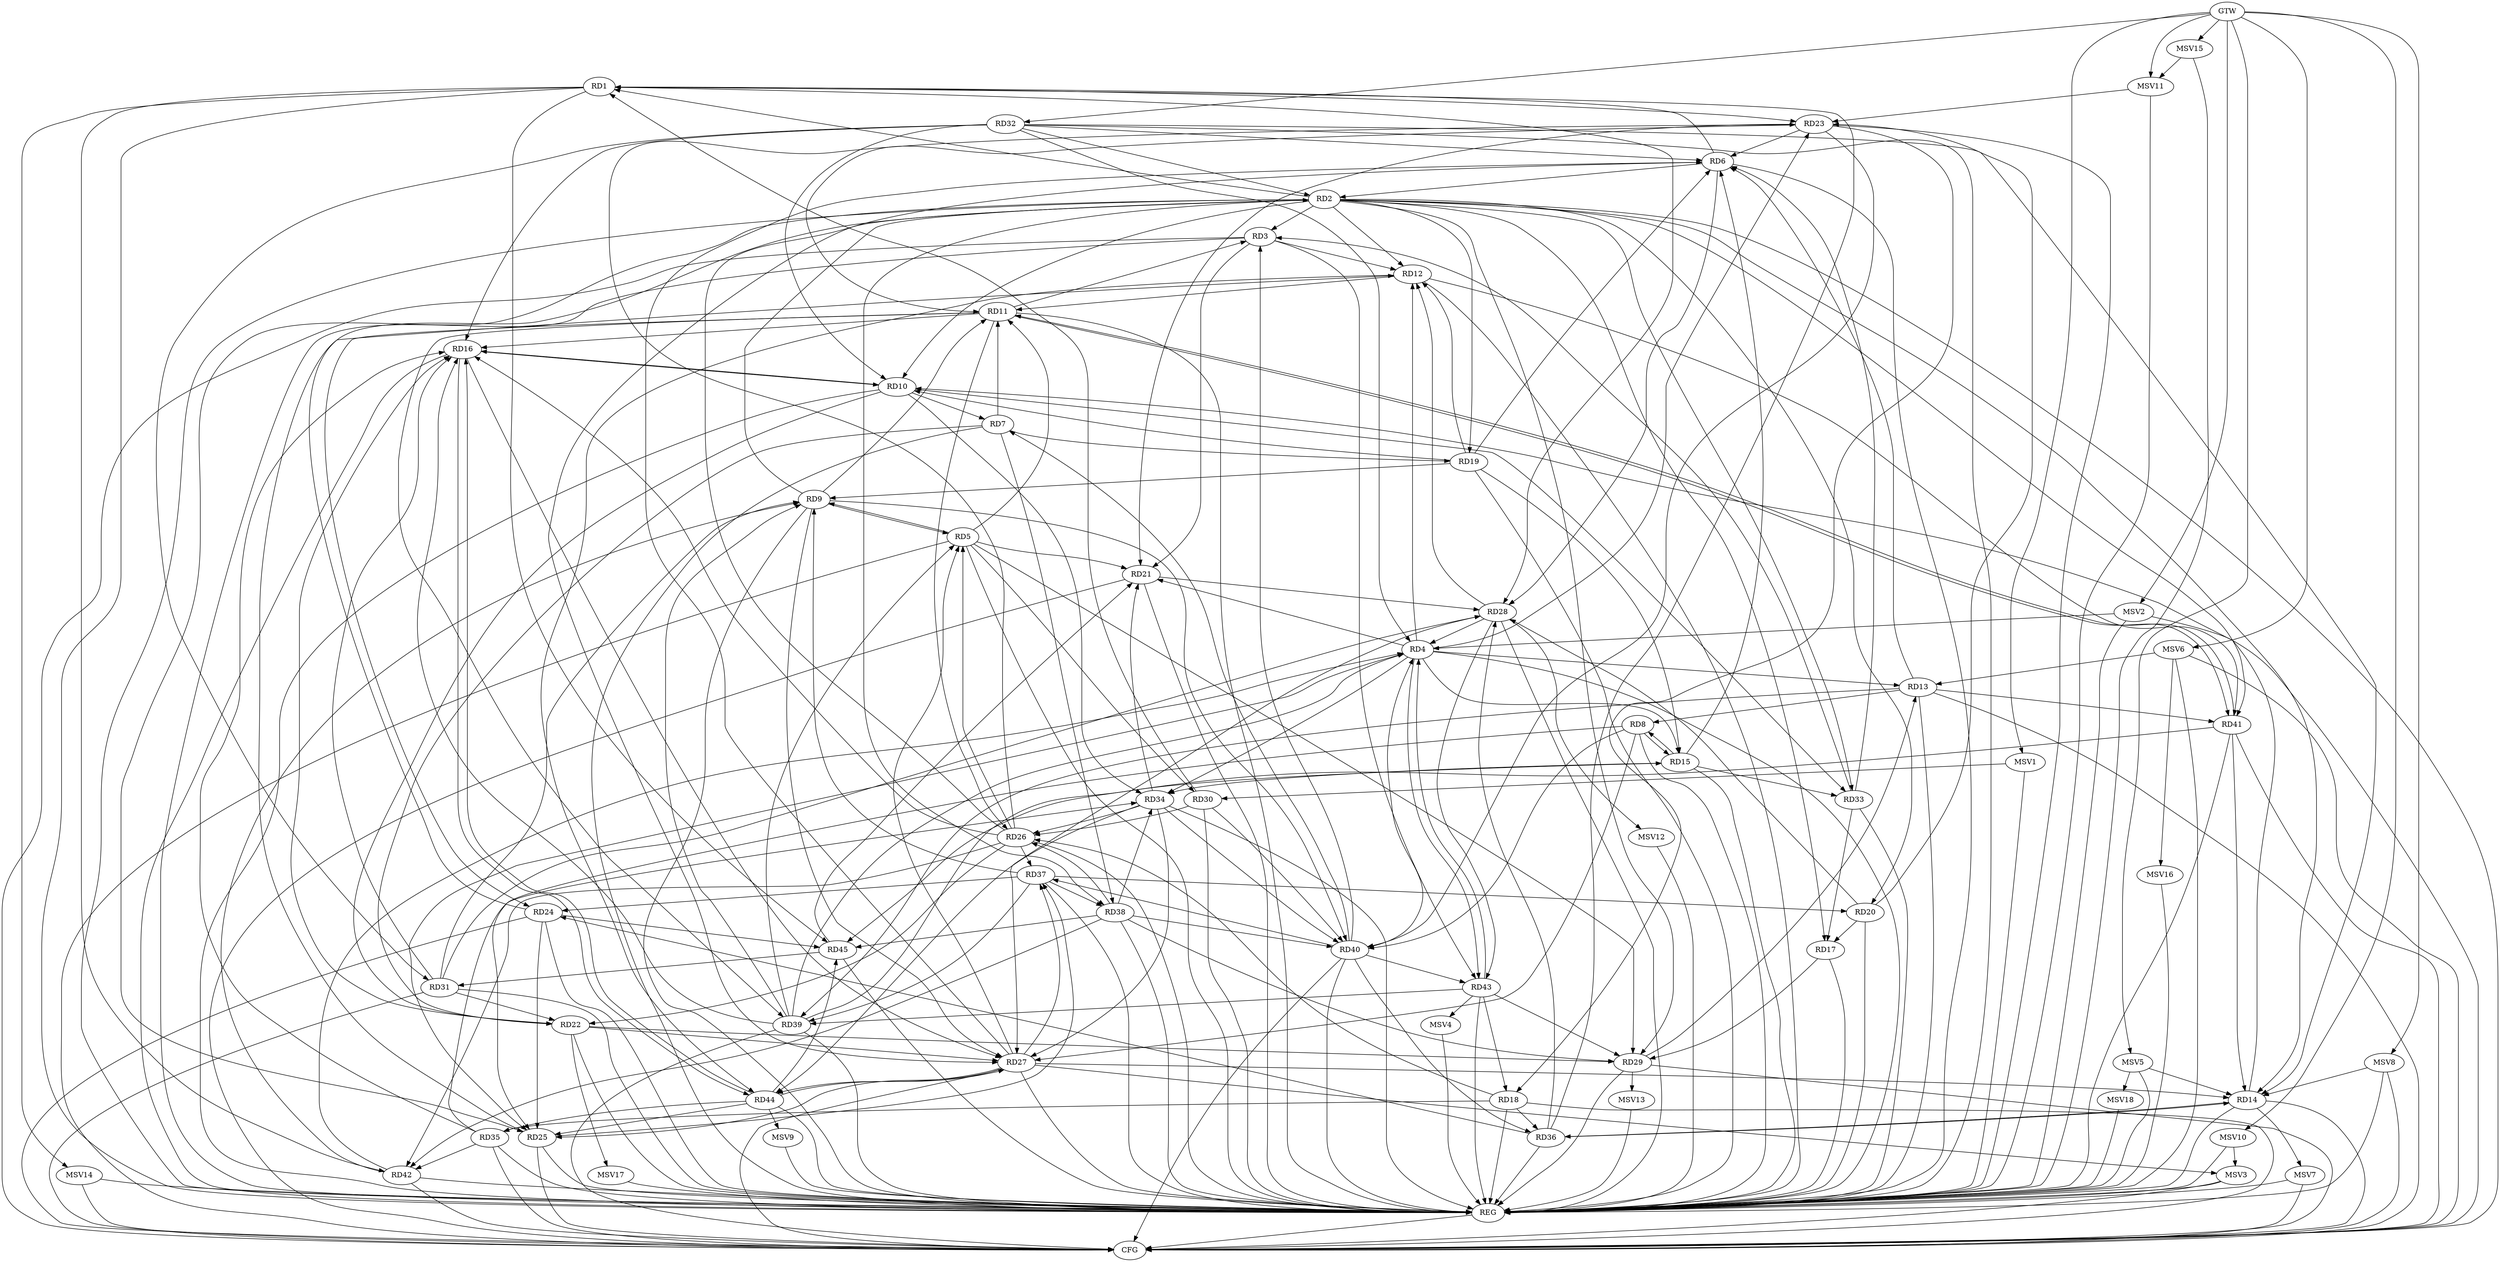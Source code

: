 strict digraph G {
  RD1 [ label="RD1" ];
  RD2 [ label="RD2" ];
  RD3 [ label="RD3" ];
  RD4 [ label="RD4" ];
  RD5 [ label="RD5" ];
  RD6 [ label="RD6" ];
  RD7 [ label="RD7" ];
  RD8 [ label="RD8" ];
  RD9 [ label="RD9" ];
  RD10 [ label="RD10" ];
  RD11 [ label="RD11" ];
  RD12 [ label="RD12" ];
  RD13 [ label="RD13" ];
  RD14 [ label="RD14" ];
  RD15 [ label="RD15" ];
  RD16 [ label="RD16" ];
  RD17 [ label="RD17" ];
  RD18 [ label="RD18" ];
  RD19 [ label="RD19" ];
  RD20 [ label="RD20" ];
  RD21 [ label="RD21" ];
  RD22 [ label="RD22" ];
  RD23 [ label="RD23" ];
  RD24 [ label="RD24" ];
  RD25 [ label="RD25" ];
  RD26 [ label="RD26" ];
  RD27 [ label="RD27" ];
  RD28 [ label="RD28" ];
  RD29 [ label="RD29" ];
  RD30 [ label="RD30" ];
  RD31 [ label="RD31" ];
  RD32 [ label="RD32" ];
  RD33 [ label="RD33" ];
  RD34 [ label="RD34" ];
  RD35 [ label="RD35" ];
  RD36 [ label="RD36" ];
  RD37 [ label="RD37" ];
  RD38 [ label="RD38" ];
  RD39 [ label="RD39" ];
  RD40 [ label="RD40" ];
  RD41 [ label="RD41" ];
  RD42 [ label="RD42" ];
  RD43 [ label="RD43" ];
  RD44 [ label="RD44" ];
  RD45 [ label="RD45" ];
  GTW [ label="GTW" ];
  REG [ label="REG" ];
  CFG [ label="CFG" ];
  MSV1 [ label="MSV1" ];
  MSV2 [ label="MSV2" ];
  MSV3 [ label="MSV3" ];
  MSV4 [ label="MSV4" ];
  MSV5 [ label="MSV5" ];
  MSV6 [ label="MSV6" ];
  MSV7 [ label="MSV7" ];
  MSV8 [ label="MSV8" ];
  MSV9 [ label="MSV9" ];
  MSV10 [ label="MSV10" ];
  MSV11 [ label="MSV11" ];
  MSV12 [ label="MSV12" ];
  MSV13 [ label="MSV13" ];
  MSV14 [ label="MSV14" ];
  MSV15 [ label="MSV15" ];
  MSV16 [ label="MSV16" ];
  MSV17 [ label="MSV17" ];
  MSV18 [ label="MSV18" ];
  RD2 -> RD1;
  RD6 -> RD1;
  RD1 -> RD23;
  RD1 -> RD28;
  RD30 -> RD1;
  RD36 -> RD1;
  RD1 -> RD42;
  RD1 -> RD45;
  RD6 -> RD2;
  RD9 -> RD2;
  RD2 -> RD12;
  RD2 -> RD14;
  RD2 -> RD20;
  RD24 -> RD2;
  RD2 -> RD25;
  RD2 -> RD27;
  RD2 -> RD29;
  RD32 -> RD2;
  RD11 -> RD3;
  RD3 -> RD12;
  RD3 -> RD21;
  RD33 -> RD3;
  RD40 -> RD3;
  RD3 -> RD43;
  RD4 -> RD12;
  RD4 -> RD13;
  RD4 -> RD15;
  RD4 -> RD21;
  RD4 -> RD23;
  RD4 -> RD25;
  RD28 -> RD4;
  RD32 -> RD4;
  RD4 -> RD34;
  RD39 -> RD4;
  RD40 -> RD4;
  RD42 -> RD4;
  RD4 -> RD43;
  RD43 -> RD4;
  RD5 -> RD9;
  RD9 -> RD5;
  RD5 -> RD11;
  RD5 -> RD21;
  RD26 -> RD5;
  RD27 -> RD5;
  RD5 -> RD29;
  RD5 -> RD30;
  RD39 -> RD5;
  RD13 -> RD6;
  RD15 -> RD6;
  RD19 -> RD6;
  RD23 -> RD6;
  RD26 -> RD6;
  RD27 -> RD6;
  RD6 -> RD28;
  RD32 -> RD6;
  RD33 -> RD6;
  RD10 -> RD7;
  RD7 -> RD11;
  RD7 -> RD19;
  RD7 -> RD22;
  RD7 -> RD38;
  RD40 -> RD7;
  RD13 -> RD8;
  RD8 -> RD15;
  RD15 -> RD8;
  RD8 -> RD25;
  RD8 -> RD27;
  RD8 -> RD40;
  RD9 -> RD11;
  RD19 -> RD9;
  RD9 -> RD27;
  RD31 -> RD9;
  RD37 -> RD9;
  RD39 -> RD9;
  RD9 -> RD40;
  RD42 -> RD9;
  RD14 -> RD10;
  RD10 -> RD16;
  RD16 -> RD10;
  RD19 -> RD10;
  RD10 -> RD22;
  RD32 -> RD10;
  RD10 -> RD33;
  RD10 -> RD34;
  RD12 -> RD11;
  RD11 -> RD16;
  RD23 -> RD11;
  RD11 -> RD24;
  RD11 -> RD26;
  RD11 -> RD39;
  RD11 -> RD41;
  RD41 -> RD11;
  RD19 -> RD12;
  RD25 -> RD12;
  RD28 -> RD12;
  RD12 -> RD41;
  RD12 -> RD44;
  RD29 -> RD13;
  RD13 -> RD39;
  RD13 -> RD41;
  RD27 -> RD14;
  RD32 -> RD14;
  RD14 -> RD36;
  RD36 -> RD14;
  RD41 -> RD14;
  RD19 -> RD15;
  RD15 -> RD33;
  RD15 -> RD34;
  RD39 -> RD15;
  RD22 -> RD16;
  RD26 -> RD16;
  RD16 -> RD27;
  RD31 -> RD16;
  RD32 -> RD16;
  RD35 -> RD16;
  RD39 -> RD16;
  RD16 -> RD44;
  RD44 -> RD16;
  RD20 -> RD17;
  RD17 -> RD29;
  RD33 -> RD17;
  RD23 -> RD18;
  RD18 -> RD26;
  RD18 -> RD35;
  RD18 -> RD36;
  RD43 -> RD18;
  RD20 -> RD23;
  RD20 -> RD28;
  RD37 -> RD20;
  RD23 -> RD21;
  RD21 -> RD28;
  RD34 -> RD21;
  RD45 -> RD21;
  RD26 -> RD22;
  RD22 -> RD27;
  RD22 -> RD29;
  RD31 -> RD22;
  RD26 -> RD23;
  RD23 -> RD40;
  RD24 -> RD25;
  RD36 -> RD24;
  RD37 -> RD24;
  RD24 -> RD45;
  RD27 -> RD25;
  RD25 -> RD37;
  RD44 -> RD25;
  RD30 -> RD26;
  RD34 -> RD26;
  RD26 -> RD37;
  RD38 -> RD26;
  RD26 -> RD42;
  RD28 -> RD27;
  RD34 -> RD27;
  RD27 -> RD37;
  RD27 -> RD44;
  RD44 -> RD27;
  RD31 -> RD28;
  RD36 -> RD28;
  RD28 -> RD43;
  RD38 -> RD29;
  RD43 -> RD29;
  RD30 -> RD40;
  RD32 -> RD31;
  RD45 -> RD31;
  RD35 -> RD34;
  RD38 -> RD34;
  RD34 -> RD40;
  RD34 -> RD44;
  RD35 -> RD42;
  RD44 -> RD35;
  RD40 -> RD36;
  RD37 -> RD38;
  RD37 -> RD39;
  RD40 -> RD37;
  RD38 -> RD40;
  RD38 -> RD42;
  RD38 -> RD45;
  RD43 -> RD39;
  RD40 -> RD43;
  RD41 -> RD45;
  RD44 -> RD45;
  GTW -> RD32;
  RD1 -> REG;
  RD2 -> REG;
  RD3 -> REG;
  RD4 -> REG;
  RD5 -> REG;
  RD6 -> REG;
  RD7 -> REG;
  RD8 -> REG;
  RD9 -> REG;
  RD10 -> REG;
  RD11 -> REG;
  RD12 -> REG;
  RD13 -> REG;
  RD14 -> REG;
  RD15 -> REG;
  RD16 -> REG;
  RD17 -> REG;
  RD18 -> REG;
  RD19 -> REG;
  RD20 -> REG;
  RD21 -> REG;
  RD22 -> REG;
  RD23 -> REG;
  RD24 -> REG;
  RD25 -> REG;
  RD26 -> REG;
  RD27 -> REG;
  RD28 -> REG;
  RD29 -> REG;
  RD30 -> REG;
  RD31 -> REG;
  RD32 -> REG;
  RD33 -> REG;
  RD34 -> REG;
  RD35 -> REG;
  RD36 -> REG;
  RD37 -> REG;
  RD38 -> REG;
  RD39 -> REG;
  RD40 -> REG;
  RD41 -> REG;
  RD42 -> REG;
  RD43 -> REG;
  RD44 -> REG;
  RD45 -> REG;
  RD25 -> CFG;
  RD18 -> CFG;
  RD29 -> CFG;
  RD14 -> CFG;
  RD5 -> CFG;
  RD35 -> CFG;
  RD31 -> CFG;
  RD42 -> CFG;
  RD2 -> CFG;
  RD39 -> CFG;
  RD21 -> CFG;
  RD40 -> CFG;
  RD13 -> CFG;
  RD3 -> CFG;
  RD27 -> CFG;
  RD41 -> CFG;
  RD24 -> CFG;
  REG -> CFG;
  RD2 -> RD38;
  RD2 -> RD41;
  RD2 -> RD17;
  RD2 -> RD3;
  RD2 -> RD33;
  RD2 -> RD10;
  RD2 -> RD19;
  MSV1 -> RD30;
  GTW -> MSV1;
  MSV1 -> REG;
  MSV2 -> RD4;
  GTW -> MSV2;
  MSV2 -> REG;
  MSV2 -> CFG;
  RD27 -> MSV3;
  MSV3 -> REG;
  MSV3 -> CFG;
  RD43 -> MSV4;
  MSV4 -> REG;
  MSV5 -> RD14;
  GTW -> MSV5;
  MSV5 -> REG;
  MSV6 -> RD13;
  GTW -> MSV6;
  MSV6 -> REG;
  MSV6 -> CFG;
  RD14 -> MSV7;
  MSV7 -> REG;
  MSV7 -> CFG;
  MSV8 -> RD14;
  GTW -> MSV8;
  MSV8 -> REG;
  MSV8 -> CFG;
  RD44 -> MSV9;
  MSV9 -> REG;
  MSV10 -> MSV3;
  GTW -> MSV10;
  MSV10 -> REG;
  MSV11 -> RD23;
  GTW -> MSV11;
  MSV11 -> REG;
  RD28 -> MSV12;
  MSV12 -> REG;
  RD29 -> MSV13;
  MSV13 -> REG;
  RD1 -> MSV14;
  MSV14 -> REG;
  MSV14 -> CFG;
  MSV15 -> MSV11;
  GTW -> MSV15;
  MSV15 -> REG;
  MSV6 -> MSV16;
  MSV16 -> REG;
  RD22 -> MSV17;
  MSV17 -> REG;
  MSV5 -> MSV18;
  MSV18 -> REG;
}
